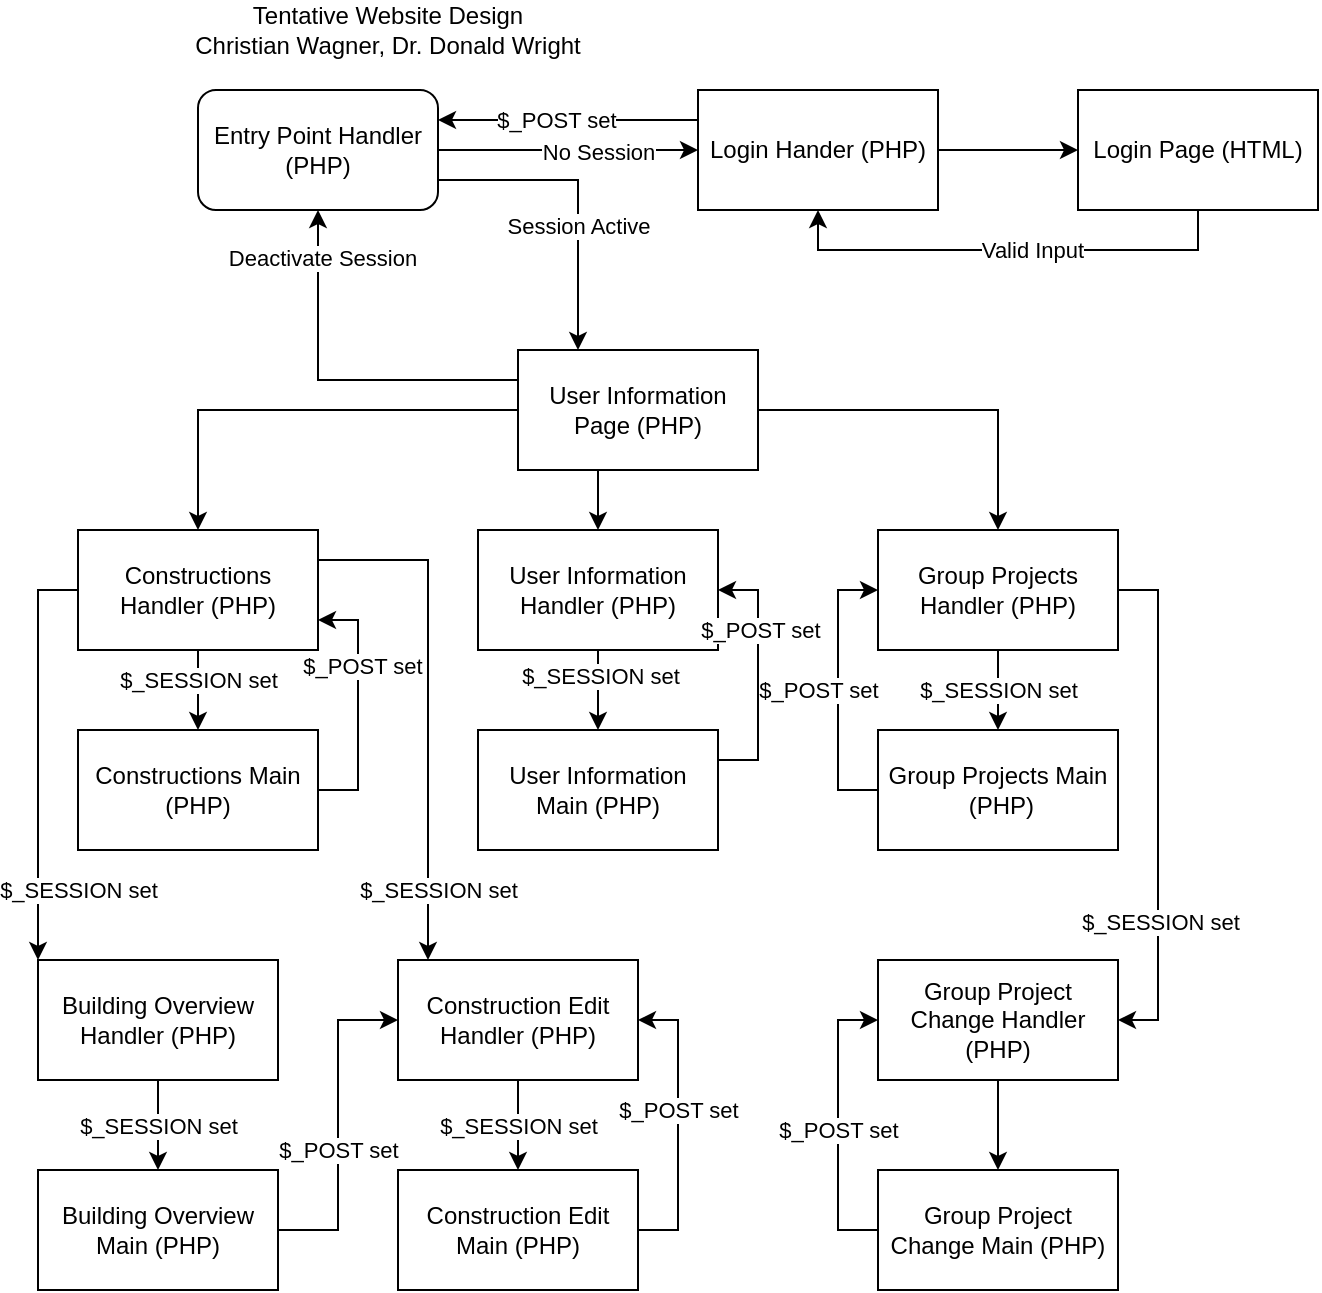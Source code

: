 <mxfile version="14.6.11" type="device"><diagram id="o2fpfvOqqoVSMKvYr5Jc" name="Page-1"><mxGraphModel dx="1298" dy="761" grid="1" gridSize="10" guides="1" tooltips="1" connect="1" arrows="1" fold="1" page="1" pageScale="1" pageWidth="827" pageHeight="1169" math="0" shadow="0"><root><mxCell id="0"/><mxCell id="1" parent="0"/><mxCell id="6Lii7BFXOje9dgtj9rmo-4" style="edgeStyle=orthogonalEdgeStyle;rounded=0;orthogonalLoop=1;jettySize=auto;html=1;exitX=1;exitY=0.5;exitDx=0;exitDy=0;entryX=0;entryY=0.5;entryDx=0;entryDy=0;" edge="1" parent="1" source="6Lii7BFXOje9dgtj9rmo-1" target="6Lii7BFXOje9dgtj9rmo-2"><mxGeometry relative="1" as="geometry"/></mxCell><mxCell id="6Lii7BFXOje9dgtj9rmo-5" value="No Session" style="edgeLabel;html=1;align=center;verticalAlign=middle;resizable=0;points=[];" vertex="1" connectable="0" parent="6Lii7BFXOje9dgtj9rmo-4"><mxGeometry x="0.231" y="-1" relative="1" as="geometry"><mxPoint as="offset"/></mxGeometry></mxCell><mxCell id="6Lii7BFXOje9dgtj9rmo-6" style="edgeStyle=orthogonalEdgeStyle;rounded=0;orthogonalLoop=1;jettySize=auto;html=1;exitX=1;exitY=0.75;exitDx=0;exitDy=0;entryX=0.25;entryY=0;entryDx=0;entryDy=0;" edge="1" parent="1" source="6Lii7BFXOje9dgtj9rmo-1" target="6Lii7BFXOje9dgtj9rmo-3"><mxGeometry relative="1" as="geometry"/></mxCell><mxCell id="6Lii7BFXOje9dgtj9rmo-7" value="Session Active" style="edgeLabel;html=1;align=center;verticalAlign=middle;resizable=0;points=[];" vertex="1" connectable="0" parent="6Lii7BFXOje9dgtj9rmo-6"><mxGeometry x="0.2" relative="1" as="geometry"><mxPoint as="offset"/></mxGeometry></mxCell><mxCell id="6Lii7BFXOje9dgtj9rmo-1" value="Entry Point Handler (PHP)" style="rounded=1;whiteSpace=wrap;html=1;" vertex="1" parent="1"><mxGeometry x="110" y="90" width="120" height="60" as="geometry"/></mxCell><mxCell id="6Lii7BFXOje9dgtj9rmo-9" style="edgeStyle=orthogonalEdgeStyle;rounded=0;orthogonalLoop=1;jettySize=auto;html=1;exitX=1;exitY=0.5;exitDx=0;exitDy=0;entryX=0;entryY=0.5;entryDx=0;entryDy=0;" edge="1" parent="1" source="6Lii7BFXOje9dgtj9rmo-2" target="6Lii7BFXOje9dgtj9rmo-8"><mxGeometry relative="1" as="geometry"/></mxCell><mxCell id="6Lii7BFXOje9dgtj9rmo-66" style="edgeStyle=orthogonalEdgeStyle;rounded=0;orthogonalLoop=1;jettySize=auto;html=1;exitX=0;exitY=0.25;exitDx=0;exitDy=0;entryX=1;entryY=0.25;entryDx=0;entryDy=0;" edge="1" parent="1" source="6Lii7BFXOje9dgtj9rmo-2" target="6Lii7BFXOje9dgtj9rmo-1"><mxGeometry relative="1" as="geometry"/></mxCell><mxCell id="6Lii7BFXOje9dgtj9rmo-67" value="$_POST set" style="edgeLabel;html=1;align=center;verticalAlign=middle;resizable=0;points=[];" vertex="1" connectable="0" parent="6Lii7BFXOje9dgtj9rmo-66"><mxGeometry x="0.092" relative="1" as="geometry"><mxPoint as="offset"/></mxGeometry></mxCell><mxCell id="6Lii7BFXOje9dgtj9rmo-2" value="Login Hander (PHP)" style="rounded=0;whiteSpace=wrap;html=1;" vertex="1" parent="1"><mxGeometry x="360" y="90" width="120" height="60" as="geometry"/></mxCell><mxCell id="6Lii7BFXOje9dgtj9rmo-25" style="edgeStyle=orthogonalEdgeStyle;rounded=0;orthogonalLoop=1;jettySize=auto;html=1;exitX=0.5;exitY=1;exitDx=0;exitDy=0;entryX=0.5;entryY=0;entryDx=0;entryDy=0;" edge="1" parent="1" source="6Lii7BFXOje9dgtj9rmo-3" target="6Lii7BFXOje9dgtj9rmo-15"><mxGeometry relative="1" as="geometry"/></mxCell><mxCell id="6Lii7BFXOje9dgtj9rmo-26" style="edgeStyle=orthogonalEdgeStyle;rounded=0;orthogonalLoop=1;jettySize=auto;html=1;exitX=1;exitY=0.5;exitDx=0;exitDy=0;entryX=0.5;entryY=0;entryDx=0;entryDy=0;" edge="1" parent="1" source="6Lii7BFXOje9dgtj9rmo-3" target="6Lii7BFXOje9dgtj9rmo-16"><mxGeometry relative="1" as="geometry"/></mxCell><mxCell id="6Lii7BFXOje9dgtj9rmo-27" style="edgeStyle=orthogonalEdgeStyle;rounded=0;orthogonalLoop=1;jettySize=auto;html=1;exitX=0;exitY=0.5;exitDx=0;exitDy=0;entryX=0.5;entryY=0;entryDx=0;entryDy=0;" edge="1" parent="1" source="6Lii7BFXOje9dgtj9rmo-3" target="6Lii7BFXOje9dgtj9rmo-17"><mxGeometry relative="1" as="geometry"/></mxCell><mxCell id="6Lii7BFXOje9dgtj9rmo-28" style="edgeStyle=orthogonalEdgeStyle;rounded=0;orthogonalLoop=1;jettySize=auto;html=1;exitX=0;exitY=0.25;exitDx=0;exitDy=0;entryX=0.5;entryY=1;entryDx=0;entryDy=0;" edge="1" parent="1" source="6Lii7BFXOje9dgtj9rmo-3" target="6Lii7BFXOje9dgtj9rmo-1"><mxGeometry relative="1" as="geometry"/></mxCell><mxCell id="6Lii7BFXOje9dgtj9rmo-29" value="Deactivate Session" style="edgeLabel;html=1;align=center;verticalAlign=middle;resizable=0;points=[];" vertex="1" connectable="0" parent="6Lii7BFXOje9dgtj9rmo-28"><mxGeometry x="0.741" y="-2" relative="1" as="geometry"><mxPoint as="offset"/></mxGeometry></mxCell><mxCell id="6Lii7BFXOje9dgtj9rmo-3" value="User Information Page (PHP)" style="rounded=0;whiteSpace=wrap;html=1;" vertex="1" parent="1"><mxGeometry x="270" y="220" width="120" height="60" as="geometry"/></mxCell><mxCell id="6Lii7BFXOje9dgtj9rmo-10" style="edgeStyle=orthogonalEdgeStyle;rounded=0;orthogonalLoop=1;jettySize=auto;html=1;exitX=0.5;exitY=1;exitDx=0;exitDy=0;entryX=0.5;entryY=1;entryDx=0;entryDy=0;" edge="1" parent="1" source="6Lii7BFXOje9dgtj9rmo-8" target="6Lii7BFXOje9dgtj9rmo-2"><mxGeometry relative="1" as="geometry"/></mxCell><mxCell id="6Lii7BFXOje9dgtj9rmo-12" value="Valid Input&lt;br&gt;" style="edgeLabel;html=1;align=center;verticalAlign=middle;resizable=0;points=[];" vertex="1" connectable="0" parent="6Lii7BFXOje9dgtj9rmo-10"><mxGeometry x="-0.104" relative="1" as="geometry"><mxPoint as="offset"/></mxGeometry></mxCell><mxCell id="6Lii7BFXOje9dgtj9rmo-8" value="Login Page (HTML)" style="rounded=0;whiteSpace=wrap;html=1;" vertex="1" parent="1"><mxGeometry x="550" y="90" width="120" height="60" as="geometry"/></mxCell><mxCell id="6Lii7BFXOje9dgtj9rmo-31" style="edgeStyle=orthogonalEdgeStyle;rounded=0;orthogonalLoop=1;jettySize=auto;html=1;exitX=1;exitY=0.5;exitDx=0;exitDy=0;entryX=1;entryY=0.75;entryDx=0;entryDy=0;" edge="1" parent="1" source="6Lii7BFXOje9dgtj9rmo-14" target="6Lii7BFXOje9dgtj9rmo-17"><mxGeometry relative="1" as="geometry"/></mxCell><mxCell id="6Lii7BFXOje9dgtj9rmo-32" value="$_POST set" style="edgeLabel;html=1;align=center;verticalAlign=middle;resizable=0;points=[];" vertex="1" connectable="0" parent="6Lii7BFXOje9dgtj9rmo-31"><mxGeometry x="0.312" y="-2" relative="1" as="geometry"><mxPoint as="offset"/></mxGeometry></mxCell><mxCell id="6Lii7BFXOje9dgtj9rmo-14" value="Constructions Main (PHP)" style="rounded=0;whiteSpace=wrap;html=1;" vertex="1" parent="1"><mxGeometry x="50" y="410" width="120" height="60" as="geometry"/></mxCell><mxCell id="6Lii7BFXOje9dgtj9rmo-21" style="edgeStyle=orthogonalEdgeStyle;rounded=0;orthogonalLoop=1;jettySize=auto;html=1;exitX=0.5;exitY=1;exitDx=0;exitDy=0;entryX=0.5;entryY=0;entryDx=0;entryDy=0;" edge="1" parent="1" source="6Lii7BFXOje9dgtj9rmo-15" target="6Lii7BFXOje9dgtj9rmo-18"><mxGeometry relative="1" as="geometry"/></mxCell><mxCell id="6Lii7BFXOje9dgtj9rmo-23" value="$_SESSION set" style="edgeLabel;html=1;align=center;verticalAlign=middle;resizable=0;points=[];" vertex="1" connectable="0" parent="6Lii7BFXOje9dgtj9rmo-21"><mxGeometry x="-0.35" y="1" relative="1" as="geometry"><mxPoint as="offset"/></mxGeometry></mxCell><mxCell id="6Lii7BFXOje9dgtj9rmo-15" value="User Information Handler (PHP)" style="rounded=0;whiteSpace=wrap;html=1;" vertex="1" parent="1"><mxGeometry x="250" y="310" width="120" height="60" as="geometry"/></mxCell><mxCell id="6Lii7BFXOje9dgtj9rmo-22" value="$_SESSION set" style="edgeStyle=orthogonalEdgeStyle;rounded=0;orthogonalLoop=1;jettySize=auto;html=1;exitX=0.5;exitY=1;exitDx=0;exitDy=0;entryX=0.5;entryY=0;entryDx=0;entryDy=0;" edge="1" parent="1" source="6Lii7BFXOje9dgtj9rmo-16" target="6Lii7BFXOje9dgtj9rmo-19"><mxGeometry relative="1" as="geometry"/></mxCell><mxCell id="6Lii7BFXOje9dgtj9rmo-61" style="edgeStyle=orthogonalEdgeStyle;rounded=0;orthogonalLoop=1;jettySize=auto;html=1;exitX=1;exitY=0.5;exitDx=0;exitDy=0;entryX=1;entryY=0.5;entryDx=0;entryDy=0;" edge="1" parent="1" source="6Lii7BFXOje9dgtj9rmo-16" target="6Lii7BFXOje9dgtj9rmo-50"><mxGeometry relative="1" as="geometry"/></mxCell><mxCell id="6Lii7BFXOje9dgtj9rmo-62" value="$_SESSION set" style="edgeLabel;html=1;align=center;verticalAlign=middle;resizable=0;points=[];" vertex="1" connectable="0" parent="6Lii7BFXOje9dgtj9rmo-61"><mxGeometry x="0.459" y="1" relative="1" as="geometry"><mxPoint as="offset"/></mxGeometry></mxCell><mxCell id="6Lii7BFXOje9dgtj9rmo-16" value="Group Projects Handler (PHP)" style="rounded=0;whiteSpace=wrap;html=1;" vertex="1" parent="1"><mxGeometry x="450" y="310" width="120" height="60" as="geometry"/></mxCell><mxCell id="6Lii7BFXOje9dgtj9rmo-20" style="edgeStyle=orthogonalEdgeStyle;rounded=0;orthogonalLoop=1;jettySize=auto;html=1;exitX=0.5;exitY=1;exitDx=0;exitDy=0;entryX=0.5;entryY=0;entryDx=0;entryDy=0;" edge="1" parent="1" source="6Lii7BFXOje9dgtj9rmo-17" target="6Lii7BFXOje9dgtj9rmo-14"><mxGeometry relative="1" as="geometry"/></mxCell><mxCell id="6Lii7BFXOje9dgtj9rmo-24" value="$_SESSION set" style="edgeLabel;html=1;align=center;verticalAlign=middle;resizable=0;points=[];" vertex="1" connectable="0" parent="6Lii7BFXOje9dgtj9rmo-20"><mxGeometry x="-0.25" relative="1" as="geometry"><mxPoint as="offset"/></mxGeometry></mxCell><mxCell id="6Lii7BFXOje9dgtj9rmo-40" style="edgeStyle=orthogonalEdgeStyle;rounded=0;orthogonalLoop=1;jettySize=auto;html=1;exitX=1;exitY=0.25;exitDx=0;exitDy=0;entryX=0.125;entryY=0;entryDx=0;entryDy=0;entryPerimeter=0;" edge="1" parent="1" source="6Lii7BFXOje9dgtj9rmo-17" target="6Lii7BFXOje9dgtj9rmo-30"><mxGeometry relative="1" as="geometry"/></mxCell><mxCell id="6Lii7BFXOje9dgtj9rmo-41" value="$_SESSION set" style="edgeLabel;html=1;align=center;verticalAlign=middle;resizable=0;points=[];" vertex="1" connectable="0" parent="6Lii7BFXOje9dgtj9rmo-40"><mxGeometry x="0.631" y="1" relative="1" as="geometry"><mxPoint x="4" y="12" as="offset"/></mxGeometry></mxCell><mxCell id="6Lii7BFXOje9dgtj9rmo-42" style="edgeStyle=orthogonalEdgeStyle;rounded=0;orthogonalLoop=1;jettySize=auto;html=1;exitX=0;exitY=0.5;exitDx=0;exitDy=0;entryX=0;entryY=0;entryDx=0;entryDy=0;" edge="1" parent="1" source="6Lii7BFXOje9dgtj9rmo-17" target="6Lii7BFXOje9dgtj9rmo-38"><mxGeometry relative="1" as="geometry"/></mxCell><mxCell id="6Lii7BFXOje9dgtj9rmo-43" value="$_SESSION set" style="edgeLabel;html=1;align=center;verticalAlign=middle;resizable=0;points=[];" vertex="1" connectable="0" parent="6Lii7BFXOje9dgtj9rmo-42"><mxGeometry x="0.541" relative="1" as="geometry"><mxPoint x="20" y="12" as="offset"/></mxGeometry></mxCell><mxCell id="6Lii7BFXOje9dgtj9rmo-17" value="Constructions Handler (PHP)" style="rounded=0;whiteSpace=wrap;html=1;" vertex="1" parent="1"><mxGeometry x="50" y="310" width="120" height="60" as="geometry"/></mxCell><mxCell id="6Lii7BFXOje9dgtj9rmo-55" style="edgeStyle=orthogonalEdgeStyle;rounded=0;orthogonalLoop=1;jettySize=auto;html=1;exitX=1;exitY=0.25;exitDx=0;exitDy=0;entryX=1;entryY=0.5;entryDx=0;entryDy=0;" edge="1" parent="1" source="6Lii7BFXOje9dgtj9rmo-18" target="6Lii7BFXOje9dgtj9rmo-15"><mxGeometry relative="1" as="geometry"/></mxCell><mxCell id="6Lii7BFXOje9dgtj9rmo-56" value="$_POST set" style="edgeLabel;html=1;align=center;verticalAlign=middle;resizable=0;points=[];" vertex="1" connectable="0" parent="6Lii7BFXOje9dgtj9rmo-55"><mxGeometry x="0.36" y="-1" relative="1" as="geometry"><mxPoint as="offset"/></mxGeometry></mxCell><mxCell id="6Lii7BFXOje9dgtj9rmo-18" value="User Information Main (PHP)" style="rounded=0;whiteSpace=wrap;html=1;" vertex="1" parent="1"><mxGeometry x="250" y="410" width="120" height="60" as="geometry"/></mxCell><mxCell id="6Lii7BFXOje9dgtj9rmo-53" style="edgeStyle=orthogonalEdgeStyle;rounded=0;orthogonalLoop=1;jettySize=auto;html=1;exitX=0;exitY=0.5;exitDx=0;exitDy=0;entryX=0;entryY=0.5;entryDx=0;entryDy=0;" edge="1" parent="1" source="6Lii7BFXOje9dgtj9rmo-19" target="6Lii7BFXOje9dgtj9rmo-16"><mxGeometry relative="1" as="geometry"/></mxCell><mxCell id="6Lii7BFXOje9dgtj9rmo-54" value="$_POST set" style="edgeLabel;html=1;align=center;verticalAlign=middle;resizable=0;points=[];" vertex="1" connectable="0" parent="6Lii7BFXOje9dgtj9rmo-53"><mxGeometry x="0.243" relative="1" as="geometry"><mxPoint x="-10" y="17" as="offset"/></mxGeometry></mxCell><mxCell id="6Lii7BFXOje9dgtj9rmo-19" value="Group Projects Main&lt;br&gt;&amp;nbsp;(PHP)" style="rounded=0;whiteSpace=wrap;html=1;" vertex="1" parent="1"><mxGeometry x="450" y="410" width="120" height="60" as="geometry"/></mxCell><mxCell id="6Lii7BFXOje9dgtj9rmo-37" value="$_SESSION set" style="edgeStyle=orthogonalEdgeStyle;rounded=0;orthogonalLoop=1;jettySize=auto;html=1;exitX=0.5;exitY=1;exitDx=0;exitDy=0;entryX=0.5;entryY=0;entryDx=0;entryDy=0;" edge="1" parent="1" source="6Lii7BFXOje9dgtj9rmo-30" target="6Lii7BFXOje9dgtj9rmo-36"><mxGeometry relative="1" as="geometry"/></mxCell><mxCell id="6Lii7BFXOje9dgtj9rmo-30" value="Construction Edit Handler (PHP)" style="rounded=0;whiteSpace=wrap;html=1;" vertex="1" parent="1"><mxGeometry x="210" y="525" width="120" height="60" as="geometry"/></mxCell><mxCell id="6Lii7BFXOje9dgtj9rmo-48" style="edgeStyle=orthogonalEdgeStyle;rounded=0;orthogonalLoop=1;jettySize=auto;html=1;exitX=1;exitY=0.5;exitDx=0;exitDy=0;entryX=1;entryY=0.5;entryDx=0;entryDy=0;" edge="1" parent="1" source="6Lii7BFXOje9dgtj9rmo-36" target="6Lii7BFXOje9dgtj9rmo-30"><mxGeometry relative="1" as="geometry"/></mxCell><mxCell id="6Lii7BFXOje9dgtj9rmo-49" value="$_POST set" style="edgeLabel;html=1;align=center;verticalAlign=middle;resizable=0;points=[];" vertex="1" connectable="0" parent="6Lii7BFXOje9dgtj9rmo-48"><mxGeometry x="0.297" relative="1" as="geometry"><mxPoint y="14" as="offset"/></mxGeometry></mxCell><mxCell id="6Lii7BFXOje9dgtj9rmo-36" value="Construction Edit Main (PHP)" style="rounded=0;whiteSpace=wrap;html=1;" vertex="1" parent="1"><mxGeometry x="210" y="630" width="120" height="60" as="geometry"/></mxCell><mxCell id="6Lii7BFXOje9dgtj9rmo-44" value="$_SESSION set" style="edgeStyle=orthogonalEdgeStyle;rounded=0;orthogonalLoop=1;jettySize=auto;html=1;exitX=0.5;exitY=1;exitDx=0;exitDy=0;entryX=0.5;entryY=0;entryDx=0;entryDy=0;" edge="1" parent="1" source="6Lii7BFXOje9dgtj9rmo-38" target="6Lii7BFXOje9dgtj9rmo-39"><mxGeometry relative="1" as="geometry"/></mxCell><mxCell id="6Lii7BFXOje9dgtj9rmo-38" value="Building Overview Handler (PHP)" style="rounded=0;whiteSpace=wrap;html=1;" vertex="1" parent="1"><mxGeometry x="30" y="525" width="120" height="60" as="geometry"/></mxCell><mxCell id="6Lii7BFXOje9dgtj9rmo-46" style="edgeStyle=orthogonalEdgeStyle;rounded=0;orthogonalLoop=1;jettySize=auto;html=1;exitX=1;exitY=0.5;exitDx=0;exitDy=0;entryX=0;entryY=0.5;entryDx=0;entryDy=0;" edge="1" parent="1" source="6Lii7BFXOje9dgtj9rmo-39" target="6Lii7BFXOje9dgtj9rmo-30"><mxGeometry relative="1" as="geometry"/></mxCell><mxCell id="6Lii7BFXOje9dgtj9rmo-47" value="$_POST set" style="edgeLabel;html=1;align=center;verticalAlign=middle;resizable=0;points=[];" vertex="1" connectable="0" parent="6Lii7BFXOje9dgtj9rmo-46"><mxGeometry x="0.212" relative="1" as="geometry"><mxPoint y="30" as="offset"/></mxGeometry></mxCell><mxCell id="6Lii7BFXOje9dgtj9rmo-39" value="Building Overview Main (PHP)" style="rounded=0;whiteSpace=wrap;html=1;" vertex="1" parent="1"><mxGeometry x="30" y="630" width="120" height="60" as="geometry"/></mxCell><mxCell id="6Lii7BFXOje9dgtj9rmo-60" style="edgeStyle=orthogonalEdgeStyle;rounded=0;orthogonalLoop=1;jettySize=auto;html=1;exitX=0.5;exitY=1;exitDx=0;exitDy=0;entryX=0.5;entryY=0;entryDx=0;entryDy=0;" edge="1" parent="1" source="6Lii7BFXOje9dgtj9rmo-50" target="6Lii7BFXOje9dgtj9rmo-59"><mxGeometry relative="1" as="geometry"/></mxCell><mxCell id="6Lii7BFXOje9dgtj9rmo-50" value="Group Project Change Handler (PHP)" style="rounded=0;whiteSpace=wrap;html=1;" vertex="1" parent="1"><mxGeometry x="450" y="525" width="120" height="60" as="geometry"/></mxCell><mxCell id="6Lii7BFXOje9dgtj9rmo-63" style="edgeStyle=orthogonalEdgeStyle;rounded=0;orthogonalLoop=1;jettySize=auto;html=1;exitX=0;exitY=0.5;exitDx=0;exitDy=0;entryX=0;entryY=0.5;entryDx=0;entryDy=0;" edge="1" parent="1" source="6Lii7BFXOje9dgtj9rmo-59" target="6Lii7BFXOje9dgtj9rmo-50"><mxGeometry relative="1" as="geometry"/></mxCell><mxCell id="6Lii7BFXOje9dgtj9rmo-64" value="$_POST set" style="edgeLabel;html=1;align=center;verticalAlign=middle;resizable=0;points=[];" vertex="1" connectable="0" parent="6Lii7BFXOje9dgtj9rmo-63"><mxGeometry x="-0.269" relative="1" as="geometry"><mxPoint y="-17" as="offset"/></mxGeometry></mxCell><mxCell id="6Lii7BFXOje9dgtj9rmo-59" value="Group Project Change Main (PHP)" style="rounded=0;whiteSpace=wrap;html=1;" vertex="1" parent="1"><mxGeometry x="450" y="630" width="120" height="60" as="geometry"/></mxCell><mxCell id="6Lii7BFXOje9dgtj9rmo-65" value="Tentative Website Design&lt;br&gt;Christian Wagner, Dr. Donald Wright" style="text;html=1;strokeColor=none;fillColor=none;align=center;verticalAlign=middle;whiteSpace=wrap;rounded=0;" vertex="1" parent="1"><mxGeometry x="40" y="50" width="330" height="20" as="geometry"/></mxCell></root></mxGraphModel></diagram></mxfile>